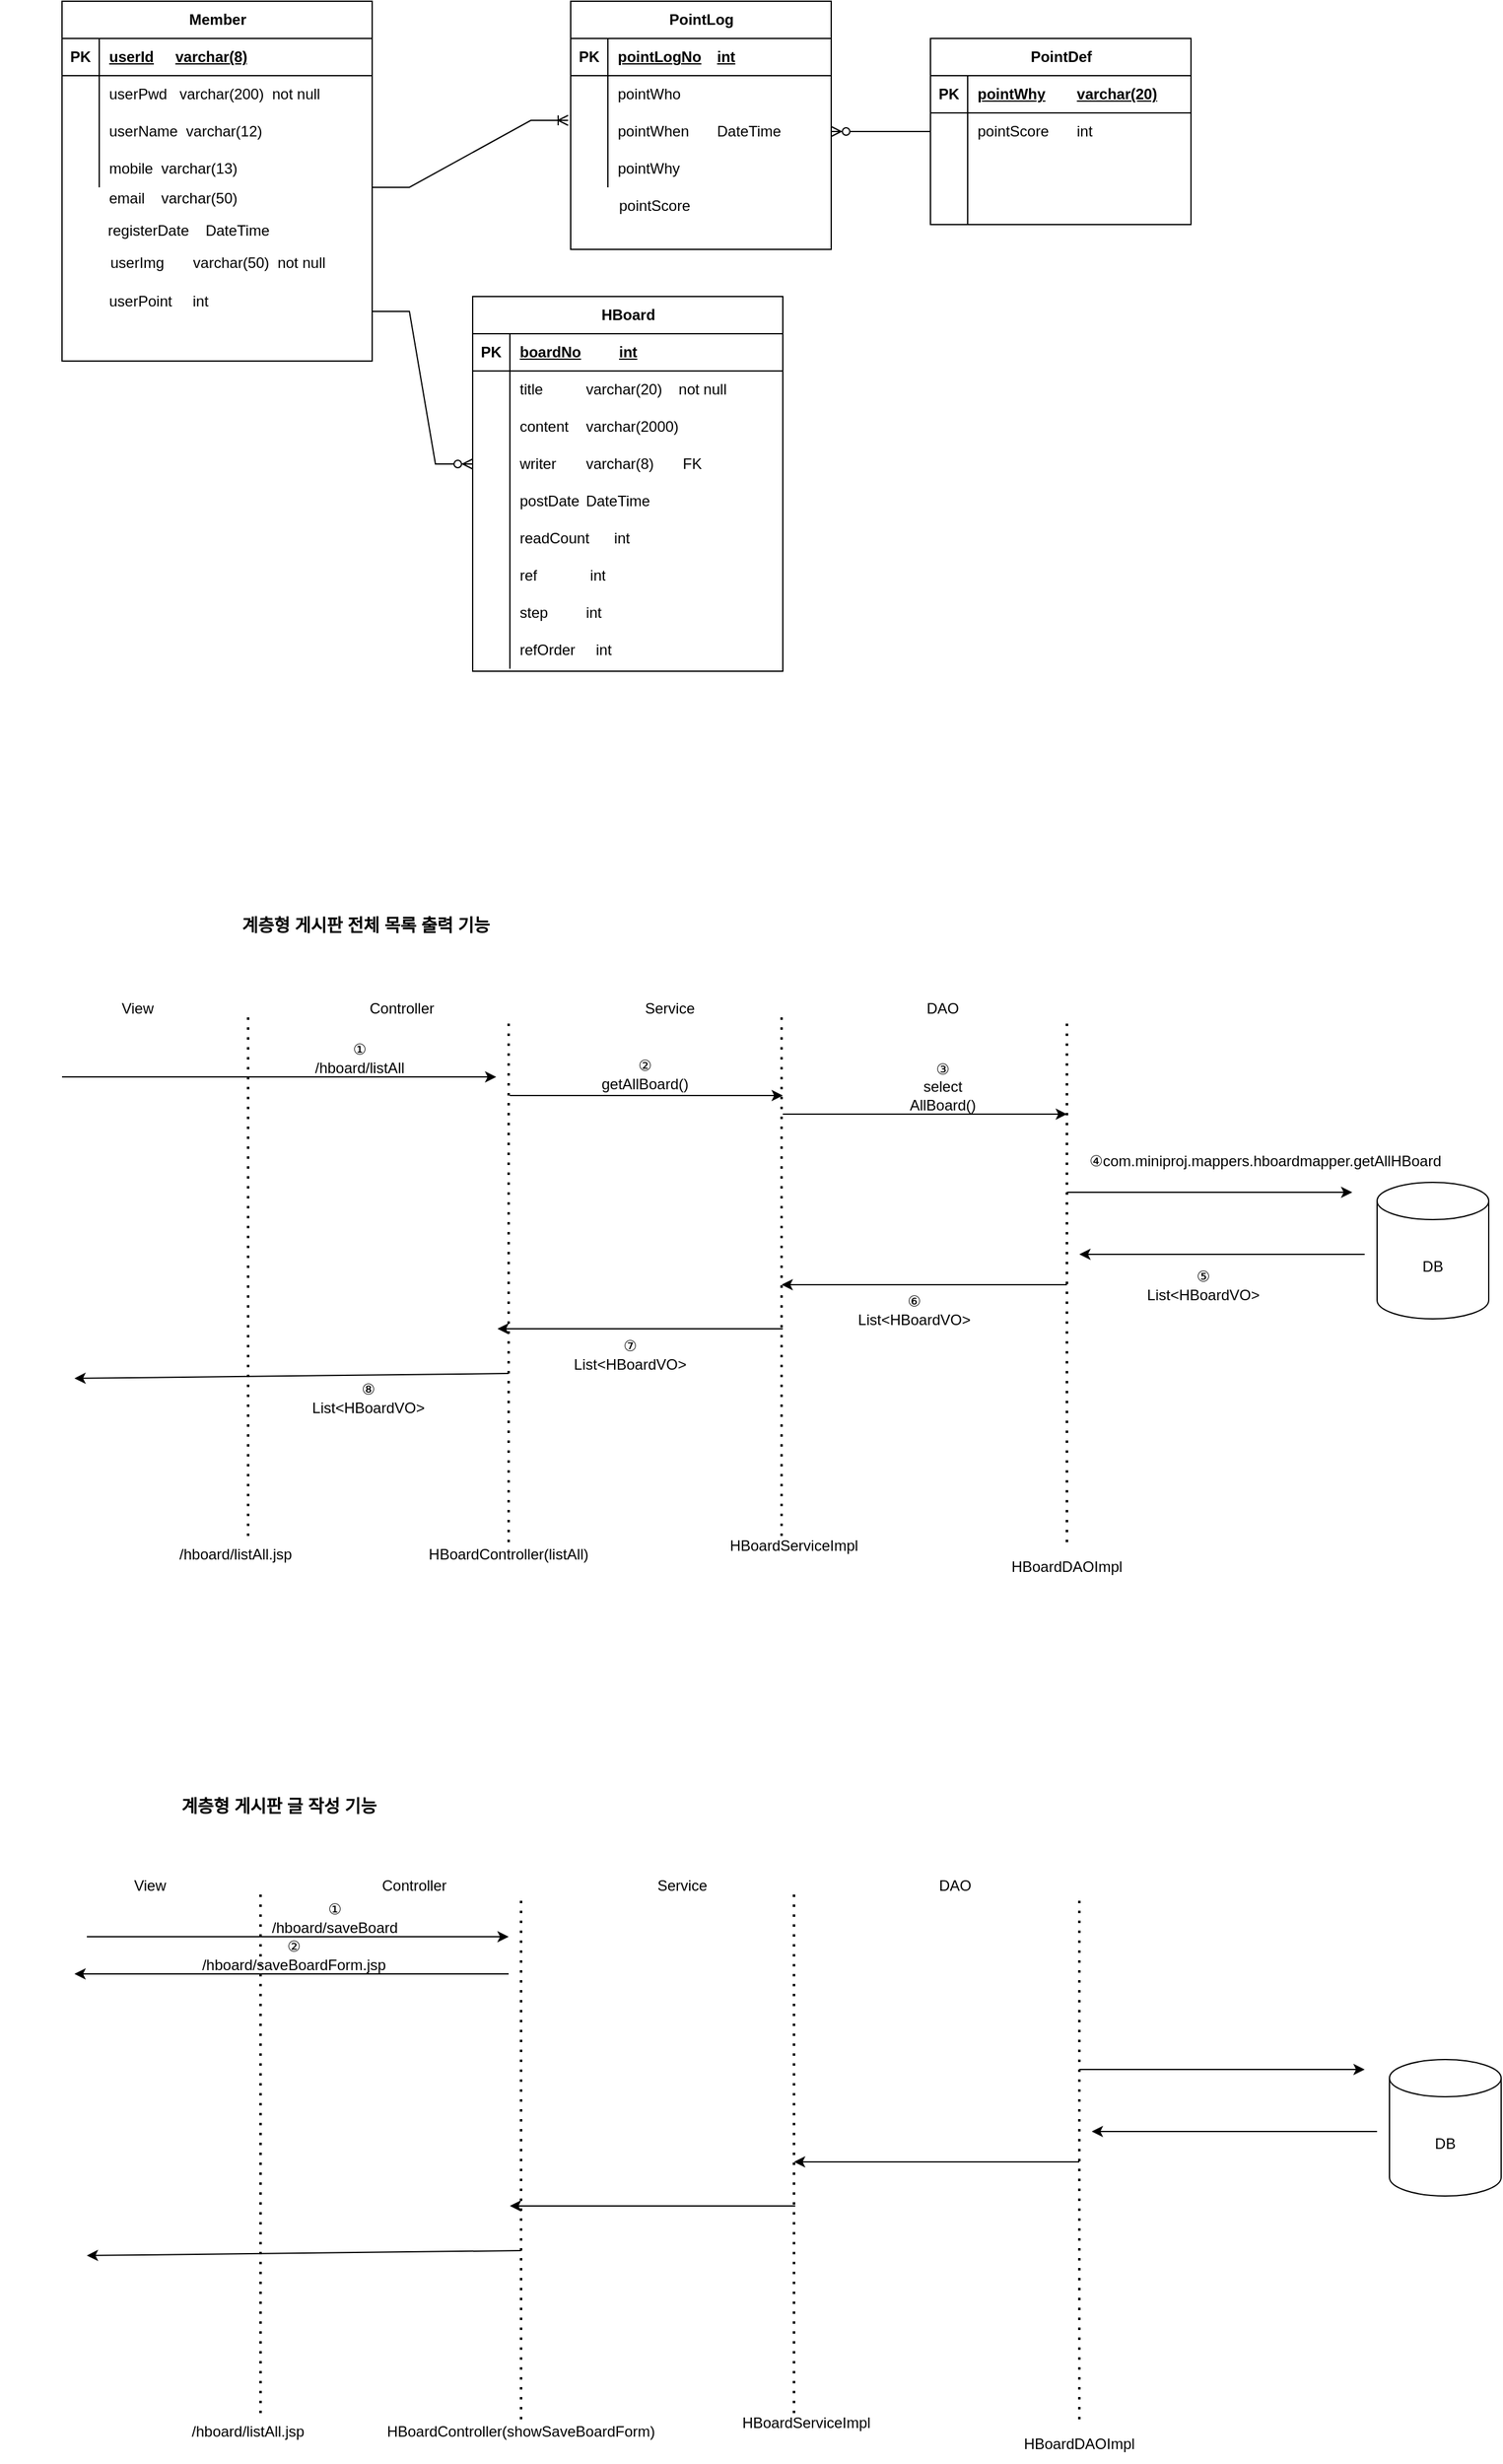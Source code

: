 <mxfile version="24.6.4" type="device">
  <diagram name="페이지-1" id="GK7pOlPdpEz-HX0LHCsj">
    <mxGraphModel dx="1434" dy="900" grid="1" gridSize="10" guides="1" tooltips="1" connect="1" arrows="1" fold="1" page="1" pageScale="1" pageWidth="827" pageHeight="1169" math="0" shadow="0">
      <root>
        <mxCell id="0" />
        <mxCell id="1" parent="0" />
        <mxCell id="v1VUJ-rEYAuuQbZVyOfn-1" value="Member" style="shape=table;startSize=30;container=1;collapsible=1;childLayout=tableLayout;fixedRows=1;rowLines=0;fontStyle=1;align=center;resizeLast=1;html=1;" parent="1" vertex="1">
          <mxGeometry x="110" y="70" width="250" height="290" as="geometry" />
        </mxCell>
        <mxCell id="v1VUJ-rEYAuuQbZVyOfn-2" value="" style="shape=tableRow;horizontal=0;startSize=0;swimlaneHead=0;swimlaneBody=0;fillColor=none;collapsible=0;dropTarget=0;points=[[0,0.5],[1,0.5]];portConstraint=eastwest;top=0;left=0;right=0;bottom=1;" parent="v1VUJ-rEYAuuQbZVyOfn-1" vertex="1">
          <mxGeometry y="30" width="250" height="30" as="geometry" />
        </mxCell>
        <mxCell id="v1VUJ-rEYAuuQbZVyOfn-3" value="PK" style="shape=partialRectangle;connectable=0;fillColor=none;top=0;left=0;bottom=0;right=0;fontStyle=1;overflow=hidden;whiteSpace=wrap;html=1;" parent="v1VUJ-rEYAuuQbZVyOfn-2" vertex="1">
          <mxGeometry width="30" height="30" as="geometry">
            <mxRectangle width="30" height="30" as="alternateBounds" />
          </mxGeometry>
        </mxCell>
        <mxCell id="v1VUJ-rEYAuuQbZVyOfn-4" value="userId&lt;span style=&quot;white-space: pre;&quot;&gt;&#x9;&lt;/span&gt;varchar(8)" style="shape=partialRectangle;connectable=0;fillColor=none;top=0;left=0;bottom=0;right=0;align=left;spacingLeft=6;fontStyle=5;overflow=hidden;whiteSpace=wrap;html=1;" parent="v1VUJ-rEYAuuQbZVyOfn-2" vertex="1">
          <mxGeometry x="30" width="220" height="30" as="geometry">
            <mxRectangle width="220" height="30" as="alternateBounds" />
          </mxGeometry>
        </mxCell>
        <mxCell id="v1VUJ-rEYAuuQbZVyOfn-5" value="" style="shape=tableRow;horizontal=0;startSize=0;swimlaneHead=0;swimlaneBody=0;fillColor=none;collapsible=0;dropTarget=0;points=[[0,0.5],[1,0.5]];portConstraint=eastwest;top=0;left=0;right=0;bottom=0;" parent="v1VUJ-rEYAuuQbZVyOfn-1" vertex="1">
          <mxGeometry y="60" width="250" height="30" as="geometry" />
        </mxCell>
        <mxCell id="v1VUJ-rEYAuuQbZVyOfn-6" value="" style="shape=partialRectangle;connectable=0;fillColor=none;top=0;left=0;bottom=0;right=0;editable=1;overflow=hidden;whiteSpace=wrap;html=1;" parent="v1VUJ-rEYAuuQbZVyOfn-5" vertex="1">
          <mxGeometry width="30" height="30" as="geometry">
            <mxRectangle width="30" height="30" as="alternateBounds" />
          </mxGeometry>
        </mxCell>
        <mxCell id="v1VUJ-rEYAuuQbZVyOfn-7" value="userPwd&amp;nbsp; &amp;nbsp;varchar(200)&amp;nbsp; not null" style="shape=partialRectangle;connectable=0;fillColor=none;top=0;left=0;bottom=0;right=0;align=left;spacingLeft=6;overflow=hidden;whiteSpace=wrap;html=1;" parent="v1VUJ-rEYAuuQbZVyOfn-5" vertex="1">
          <mxGeometry x="30" width="220" height="30" as="geometry">
            <mxRectangle width="220" height="30" as="alternateBounds" />
          </mxGeometry>
        </mxCell>
        <mxCell id="v1VUJ-rEYAuuQbZVyOfn-8" value="" style="shape=tableRow;horizontal=0;startSize=0;swimlaneHead=0;swimlaneBody=0;fillColor=none;collapsible=0;dropTarget=0;points=[[0,0.5],[1,0.5]];portConstraint=eastwest;top=0;left=0;right=0;bottom=0;" parent="v1VUJ-rEYAuuQbZVyOfn-1" vertex="1">
          <mxGeometry y="90" width="250" height="30" as="geometry" />
        </mxCell>
        <mxCell id="v1VUJ-rEYAuuQbZVyOfn-9" value="" style="shape=partialRectangle;connectable=0;fillColor=none;top=0;left=0;bottom=0;right=0;editable=1;overflow=hidden;whiteSpace=wrap;html=1;" parent="v1VUJ-rEYAuuQbZVyOfn-8" vertex="1">
          <mxGeometry width="30" height="30" as="geometry">
            <mxRectangle width="30" height="30" as="alternateBounds" />
          </mxGeometry>
        </mxCell>
        <mxCell id="v1VUJ-rEYAuuQbZVyOfn-10" value="userName&amp;nbsp; varchar(12)&amp;nbsp;" style="shape=partialRectangle;connectable=0;fillColor=none;top=0;left=0;bottom=0;right=0;align=left;spacingLeft=6;overflow=hidden;whiteSpace=wrap;html=1;" parent="v1VUJ-rEYAuuQbZVyOfn-8" vertex="1">
          <mxGeometry x="30" width="220" height="30" as="geometry">
            <mxRectangle width="220" height="30" as="alternateBounds" />
          </mxGeometry>
        </mxCell>
        <mxCell id="v1VUJ-rEYAuuQbZVyOfn-11" value="" style="shape=tableRow;horizontal=0;startSize=0;swimlaneHead=0;swimlaneBody=0;fillColor=none;collapsible=0;dropTarget=0;points=[[0,0.5],[1,0.5]];portConstraint=eastwest;top=0;left=0;right=0;bottom=0;" parent="v1VUJ-rEYAuuQbZVyOfn-1" vertex="1">
          <mxGeometry y="120" width="250" height="30" as="geometry" />
        </mxCell>
        <mxCell id="v1VUJ-rEYAuuQbZVyOfn-12" value="" style="shape=partialRectangle;connectable=0;fillColor=none;top=0;left=0;bottom=0;right=0;editable=1;overflow=hidden;whiteSpace=wrap;html=1;" parent="v1VUJ-rEYAuuQbZVyOfn-11" vertex="1">
          <mxGeometry width="30" height="30" as="geometry">
            <mxRectangle width="30" height="30" as="alternateBounds" />
          </mxGeometry>
        </mxCell>
        <mxCell id="v1VUJ-rEYAuuQbZVyOfn-13" value="mobile&amp;nbsp; varchar(13)&amp;nbsp;" style="shape=partialRectangle;connectable=0;fillColor=none;top=0;left=0;bottom=0;right=0;align=left;spacingLeft=6;overflow=hidden;whiteSpace=wrap;html=1;" parent="v1VUJ-rEYAuuQbZVyOfn-11" vertex="1">
          <mxGeometry x="30" width="220" height="30" as="geometry">
            <mxRectangle width="220" height="30" as="alternateBounds" />
          </mxGeometry>
        </mxCell>
        <mxCell id="v1VUJ-rEYAuuQbZVyOfn-14" value="email&amp;nbsp; &amp;nbsp; varchar(50)&amp;nbsp;&lt;span style=&quot;color: rgba(0, 0, 0, 0); font-family: monospace; font-size: 0px; text-wrap: nowrap;&quot;&gt;%3CmxGraphModel%3E%3Croot%3E%3CmxCell%20id%3D%220%22%2F%3E%3CmxCell%20id%3D%221%22%20parent%3D%220%22%2F%3E%3CmxCell%20id%3D%222%22%20value%3D%22mobile%26amp%3Bnbsp%3B%20varchar(13)%26amp%3Bnbsp%3B%22%20style%3D%22shape%3DpartialRectangle%3Bconnectable%3D0%3BfillColor%3Dnone%3Btop%3D0%3Bleft%3D0%3Bbottom%3D0%3Bright%3D0%3Balign%3Dleft%3BspacingLeft%3D6%3Boverflow%3Dhidden%3BwhiteSpace%3Dwrap%3Bhtml%3D1%3B%22%20vertex%3D%221%22%20parent%3D%221%22%3E%3CmxGeometry%20x%3D%22140%22%20y%3D%22190%22%20width%3D%22220%22%20height%3D%2230%22%20as%3D%22geometry%22%3E%3CmxRectangle%20width%3D%22220%22%20height%3D%2230%22%20as%3D%22alternateBounds%22%2F%3E%3C%2FmxGeometry%3E%3C%2FmxCell%3E%3C%2Froot%3E%3C%2FmxGraphModel%3E&lt;/span&gt;" style="shape=partialRectangle;connectable=0;fillColor=none;top=0;left=0;bottom=0;right=0;align=left;spacingLeft=6;overflow=hidden;whiteSpace=wrap;html=1;" parent="1" vertex="1">
          <mxGeometry x="140" y="214" width="220" height="30" as="geometry">
            <mxRectangle width="220" height="30" as="alternateBounds" />
          </mxGeometry>
        </mxCell>
        <mxCell id="v1VUJ-rEYAuuQbZVyOfn-15" value="registerDate&amp;nbsp; &amp;nbsp; DateTime" style="shape=partialRectangle;connectable=0;fillColor=none;top=0;left=0;bottom=0;right=0;align=left;spacingLeft=6;overflow=hidden;whiteSpace=wrap;html=1;" parent="1" vertex="1">
          <mxGeometry x="139" y="239" width="211" height="31" as="geometry">
            <mxRectangle width="220" height="30" as="alternateBounds" />
          </mxGeometry>
        </mxCell>
        <mxCell id="v1VUJ-rEYAuuQbZVyOfn-16" value="userImg&amp;nbsp; &amp;nbsp; &amp;nbsp; &amp;nbsp;varchar(50)&amp;nbsp; not null" style="shape=partialRectangle;connectable=0;fillColor=none;top=0;left=0;bottom=0;right=0;align=left;spacingLeft=6;overflow=hidden;whiteSpace=wrap;html=1;" parent="1" vertex="1">
          <mxGeometry x="141" y="265" width="211" height="31" as="geometry">
            <mxRectangle width="220" height="30" as="alternateBounds" />
          </mxGeometry>
        </mxCell>
        <mxCell id="v1VUJ-rEYAuuQbZVyOfn-17" value="userPoint&amp;nbsp; &amp;nbsp; &amp;nbsp;int" style="shape=partialRectangle;connectable=0;fillColor=none;top=0;left=0;bottom=0;right=0;align=left;spacingLeft=6;overflow=hidden;whiteSpace=wrap;html=1;" parent="1" vertex="1">
          <mxGeometry x="140" y="296" width="211" height="31" as="geometry">
            <mxRectangle width="220" height="30" as="alternateBounds" />
          </mxGeometry>
        </mxCell>
        <mxCell id="v1VUJ-rEYAuuQbZVyOfn-18" value="PointLog" style="shape=table;startSize=30;container=1;collapsible=1;childLayout=tableLayout;fixedRows=1;rowLines=0;fontStyle=1;align=center;resizeLast=1;html=1;" parent="1" vertex="1">
          <mxGeometry x="520" y="70" width="210" height="200" as="geometry" />
        </mxCell>
        <mxCell id="v1VUJ-rEYAuuQbZVyOfn-19" value="" style="shape=tableRow;horizontal=0;startSize=0;swimlaneHead=0;swimlaneBody=0;fillColor=none;collapsible=0;dropTarget=0;points=[[0,0.5],[1,0.5]];portConstraint=eastwest;top=0;left=0;right=0;bottom=1;" parent="v1VUJ-rEYAuuQbZVyOfn-18" vertex="1">
          <mxGeometry y="30" width="210" height="30" as="geometry" />
        </mxCell>
        <mxCell id="v1VUJ-rEYAuuQbZVyOfn-20" value="PK" style="shape=partialRectangle;connectable=0;fillColor=none;top=0;left=0;bottom=0;right=0;fontStyle=1;overflow=hidden;whiteSpace=wrap;html=1;" parent="v1VUJ-rEYAuuQbZVyOfn-19" vertex="1">
          <mxGeometry width="30" height="30" as="geometry">
            <mxRectangle width="30" height="30" as="alternateBounds" />
          </mxGeometry>
        </mxCell>
        <mxCell id="v1VUJ-rEYAuuQbZVyOfn-21" value="pointLogNo&lt;span style=&quot;white-space: pre;&quot;&gt;&#x9;&lt;/span&gt;int" style="shape=partialRectangle;connectable=0;fillColor=none;top=0;left=0;bottom=0;right=0;align=left;spacingLeft=6;fontStyle=5;overflow=hidden;whiteSpace=wrap;html=1;" parent="v1VUJ-rEYAuuQbZVyOfn-19" vertex="1">
          <mxGeometry x="30" width="180" height="30" as="geometry">
            <mxRectangle width="180" height="30" as="alternateBounds" />
          </mxGeometry>
        </mxCell>
        <mxCell id="v1VUJ-rEYAuuQbZVyOfn-22" value="" style="shape=tableRow;horizontal=0;startSize=0;swimlaneHead=0;swimlaneBody=0;fillColor=none;collapsible=0;dropTarget=0;points=[[0,0.5],[1,0.5]];portConstraint=eastwest;top=0;left=0;right=0;bottom=0;" parent="v1VUJ-rEYAuuQbZVyOfn-18" vertex="1">
          <mxGeometry y="60" width="210" height="30" as="geometry" />
        </mxCell>
        <mxCell id="v1VUJ-rEYAuuQbZVyOfn-23" value="" style="shape=partialRectangle;connectable=0;fillColor=none;top=0;left=0;bottom=0;right=0;editable=1;overflow=hidden;whiteSpace=wrap;html=1;" parent="v1VUJ-rEYAuuQbZVyOfn-22" vertex="1">
          <mxGeometry width="30" height="30" as="geometry">
            <mxRectangle width="30" height="30" as="alternateBounds" />
          </mxGeometry>
        </mxCell>
        <mxCell id="v1VUJ-rEYAuuQbZVyOfn-24" value="pointWho&amp;nbsp; &amp;nbsp;" style="shape=partialRectangle;connectable=0;fillColor=none;top=0;left=0;bottom=0;right=0;align=left;spacingLeft=6;overflow=hidden;whiteSpace=wrap;html=1;" parent="v1VUJ-rEYAuuQbZVyOfn-22" vertex="1">
          <mxGeometry x="30" width="180" height="30" as="geometry">
            <mxRectangle width="180" height="30" as="alternateBounds" />
          </mxGeometry>
        </mxCell>
        <mxCell id="v1VUJ-rEYAuuQbZVyOfn-25" value="" style="shape=tableRow;horizontal=0;startSize=0;swimlaneHead=0;swimlaneBody=0;fillColor=none;collapsible=0;dropTarget=0;points=[[0,0.5],[1,0.5]];portConstraint=eastwest;top=0;left=0;right=0;bottom=0;" parent="v1VUJ-rEYAuuQbZVyOfn-18" vertex="1">
          <mxGeometry y="90" width="210" height="30" as="geometry" />
        </mxCell>
        <mxCell id="v1VUJ-rEYAuuQbZVyOfn-26" value="" style="shape=partialRectangle;connectable=0;fillColor=none;top=0;left=0;bottom=0;right=0;editable=1;overflow=hidden;whiteSpace=wrap;html=1;" parent="v1VUJ-rEYAuuQbZVyOfn-25" vertex="1">
          <mxGeometry width="30" height="30" as="geometry">
            <mxRectangle width="30" height="30" as="alternateBounds" />
          </mxGeometry>
        </mxCell>
        <mxCell id="v1VUJ-rEYAuuQbZVyOfn-27" value="pointWhen&lt;span style=&quot;white-space: pre;&quot;&gt;&#x9;&lt;/span&gt;DateTime" style="shape=partialRectangle;connectable=0;fillColor=none;top=0;left=0;bottom=0;right=0;align=left;spacingLeft=6;overflow=hidden;whiteSpace=wrap;html=1;" parent="v1VUJ-rEYAuuQbZVyOfn-25" vertex="1">
          <mxGeometry x="30" width="180" height="30" as="geometry">
            <mxRectangle width="180" height="30" as="alternateBounds" />
          </mxGeometry>
        </mxCell>
        <mxCell id="v1VUJ-rEYAuuQbZVyOfn-28" value="" style="shape=tableRow;horizontal=0;startSize=0;swimlaneHead=0;swimlaneBody=0;fillColor=none;collapsible=0;dropTarget=0;points=[[0,0.5],[1,0.5]];portConstraint=eastwest;top=0;left=0;right=0;bottom=0;" parent="v1VUJ-rEYAuuQbZVyOfn-18" vertex="1">
          <mxGeometry y="120" width="210" height="30" as="geometry" />
        </mxCell>
        <mxCell id="v1VUJ-rEYAuuQbZVyOfn-29" value="" style="shape=partialRectangle;connectable=0;fillColor=none;top=0;left=0;bottom=0;right=0;editable=1;overflow=hidden;whiteSpace=wrap;html=1;" parent="v1VUJ-rEYAuuQbZVyOfn-28" vertex="1">
          <mxGeometry width="30" height="30" as="geometry">
            <mxRectangle width="30" height="30" as="alternateBounds" />
          </mxGeometry>
        </mxCell>
        <mxCell id="v1VUJ-rEYAuuQbZVyOfn-30" value="pointWhy" style="shape=partialRectangle;connectable=0;fillColor=none;top=0;left=0;bottom=0;right=0;align=left;spacingLeft=6;overflow=hidden;whiteSpace=wrap;html=1;" parent="v1VUJ-rEYAuuQbZVyOfn-28" vertex="1">
          <mxGeometry x="30" width="180" height="30" as="geometry">
            <mxRectangle width="180" height="30" as="alternateBounds" />
          </mxGeometry>
        </mxCell>
        <mxCell id="v1VUJ-rEYAuuQbZVyOfn-31" value="" style="shape=tableRow;horizontal=0;startSize=0;swimlaneHead=0;swimlaneBody=0;fillColor=none;collapsible=0;dropTarget=0;points=[[0,0.5],[1,0.5]];portConstraint=eastwest;top=0;left=0;right=0;bottom=0;" parent="1" vertex="1">
          <mxGeometry x="521" y="220" width="180" height="30" as="geometry" />
        </mxCell>
        <mxCell id="v1VUJ-rEYAuuQbZVyOfn-32" value="" style="shape=partialRectangle;connectable=0;fillColor=none;top=0;left=0;bottom=0;right=0;editable=1;overflow=hidden;whiteSpace=wrap;html=1;" parent="v1VUJ-rEYAuuQbZVyOfn-31" vertex="1">
          <mxGeometry width="30" height="30" as="geometry">
            <mxRectangle width="30" height="30" as="alternateBounds" />
          </mxGeometry>
        </mxCell>
        <mxCell id="v1VUJ-rEYAuuQbZVyOfn-33" value="pointScore" style="shape=partialRectangle;connectable=0;fillColor=none;top=0;left=0;bottom=0;right=0;align=left;spacingLeft=6;overflow=hidden;whiteSpace=wrap;html=1;" parent="v1VUJ-rEYAuuQbZVyOfn-31" vertex="1">
          <mxGeometry x="30" width="150" height="30" as="geometry">
            <mxRectangle width="150" height="30" as="alternateBounds" />
          </mxGeometry>
        </mxCell>
        <mxCell id="v1VUJ-rEYAuuQbZVyOfn-34" value="PointDef" style="shape=table;startSize=30;container=1;collapsible=1;childLayout=tableLayout;fixedRows=1;rowLines=0;fontStyle=1;align=center;resizeLast=1;html=1;" parent="1" vertex="1">
          <mxGeometry x="810" y="100" width="210" height="150" as="geometry" />
        </mxCell>
        <mxCell id="v1VUJ-rEYAuuQbZVyOfn-35" value="" style="shape=tableRow;horizontal=0;startSize=0;swimlaneHead=0;swimlaneBody=0;fillColor=none;collapsible=0;dropTarget=0;points=[[0,0.5],[1,0.5]];portConstraint=eastwest;top=0;left=0;right=0;bottom=1;" parent="v1VUJ-rEYAuuQbZVyOfn-34" vertex="1">
          <mxGeometry y="30" width="210" height="30" as="geometry" />
        </mxCell>
        <mxCell id="v1VUJ-rEYAuuQbZVyOfn-36" value="PK" style="shape=partialRectangle;connectable=0;fillColor=none;top=0;left=0;bottom=0;right=0;fontStyle=1;overflow=hidden;whiteSpace=wrap;html=1;" parent="v1VUJ-rEYAuuQbZVyOfn-35" vertex="1">
          <mxGeometry width="30" height="30" as="geometry">
            <mxRectangle width="30" height="30" as="alternateBounds" />
          </mxGeometry>
        </mxCell>
        <mxCell id="v1VUJ-rEYAuuQbZVyOfn-37" value="pointWhy&lt;span style=&quot;white-space: pre;&quot;&gt;&#x9;&lt;/span&gt;varchar(20)" style="shape=partialRectangle;connectable=0;fillColor=none;top=0;left=0;bottom=0;right=0;align=left;spacingLeft=6;fontStyle=5;overflow=hidden;whiteSpace=wrap;html=1;" parent="v1VUJ-rEYAuuQbZVyOfn-35" vertex="1">
          <mxGeometry x="30" width="180" height="30" as="geometry">
            <mxRectangle width="180" height="30" as="alternateBounds" />
          </mxGeometry>
        </mxCell>
        <mxCell id="v1VUJ-rEYAuuQbZVyOfn-38" value="" style="shape=tableRow;horizontal=0;startSize=0;swimlaneHead=0;swimlaneBody=0;fillColor=none;collapsible=0;dropTarget=0;points=[[0,0.5],[1,0.5]];portConstraint=eastwest;top=0;left=0;right=0;bottom=0;" parent="v1VUJ-rEYAuuQbZVyOfn-34" vertex="1">
          <mxGeometry y="60" width="210" height="30" as="geometry" />
        </mxCell>
        <mxCell id="v1VUJ-rEYAuuQbZVyOfn-39" value="" style="shape=partialRectangle;connectable=0;fillColor=none;top=0;left=0;bottom=0;right=0;editable=1;overflow=hidden;whiteSpace=wrap;html=1;" parent="v1VUJ-rEYAuuQbZVyOfn-38" vertex="1">
          <mxGeometry width="30" height="30" as="geometry">
            <mxRectangle width="30" height="30" as="alternateBounds" />
          </mxGeometry>
        </mxCell>
        <mxCell id="v1VUJ-rEYAuuQbZVyOfn-40" value="pointScore&lt;span style=&quot;white-space: pre;&quot;&gt;&#x9;&lt;/span&gt;int" style="shape=partialRectangle;connectable=0;fillColor=none;top=0;left=0;bottom=0;right=0;align=left;spacingLeft=6;overflow=hidden;whiteSpace=wrap;html=1;" parent="v1VUJ-rEYAuuQbZVyOfn-38" vertex="1">
          <mxGeometry x="30" width="180" height="30" as="geometry">
            <mxRectangle width="180" height="30" as="alternateBounds" />
          </mxGeometry>
        </mxCell>
        <mxCell id="v1VUJ-rEYAuuQbZVyOfn-41" value="" style="shape=tableRow;horizontal=0;startSize=0;swimlaneHead=0;swimlaneBody=0;fillColor=none;collapsible=0;dropTarget=0;points=[[0,0.5],[1,0.5]];portConstraint=eastwest;top=0;left=0;right=0;bottom=0;" parent="v1VUJ-rEYAuuQbZVyOfn-34" vertex="1">
          <mxGeometry y="90" width="210" height="30" as="geometry" />
        </mxCell>
        <mxCell id="v1VUJ-rEYAuuQbZVyOfn-42" value="" style="shape=partialRectangle;connectable=0;fillColor=none;top=0;left=0;bottom=0;right=0;editable=1;overflow=hidden;whiteSpace=wrap;html=1;" parent="v1VUJ-rEYAuuQbZVyOfn-41" vertex="1">
          <mxGeometry width="30" height="30" as="geometry">
            <mxRectangle width="30" height="30" as="alternateBounds" />
          </mxGeometry>
        </mxCell>
        <mxCell id="v1VUJ-rEYAuuQbZVyOfn-43" value="" style="shape=partialRectangle;connectable=0;fillColor=none;top=0;left=0;bottom=0;right=0;align=left;spacingLeft=6;overflow=hidden;whiteSpace=wrap;html=1;" parent="v1VUJ-rEYAuuQbZVyOfn-41" vertex="1">
          <mxGeometry x="30" width="180" height="30" as="geometry">
            <mxRectangle width="180" height="30" as="alternateBounds" />
          </mxGeometry>
        </mxCell>
        <mxCell id="v1VUJ-rEYAuuQbZVyOfn-44" value="" style="shape=tableRow;horizontal=0;startSize=0;swimlaneHead=0;swimlaneBody=0;fillColor=none;collapsible=0;dropTarget=0;points=[[0,0.5],[1,0.5]];portConstraint=eastwest;top=0;left=0;right=0;bottom=0;" parent="v1VUJ-rEYAuuQbZVyOfn-34" vertex="1">
          <mxGeometry y="120" width="210" height="30" as="geometry" />
        </mxCell>
        <mxCell id="v1VUJ-rEYAuuQbZVyOfn-45" value="" style="shape=partialRectangle;connectable=0;fillColor=none;top=0;left=0;bottom=0;right=0;editable=1;overflow=hidden;whiteSpace=wrap;html=1;" parent="v1VUJ-rEYAuuQbZVyOfn-44" vertex="1">
          <mxGeometry width="30" height="30" as="geometry">
            <mxRectangle width="30" height="30" as="alternateBounds" />
          </mxGeometry>
        </mxCell>
        <mxCell id="v1VUJ-rEYAuuQbZVyOfn-46" value="" style="shape=partialRectangle;connectable=0;fillColor=none;top=0;left=0;bottom=0;right=0;align=left;spacingLeft=6;overflow=hidden;whiteSpace=wrap;html=1;" parent="v1VUJ-rEYAuuQbZVyOfn-44" vertex="1">
          <mxGeometry x="30" width="180" height="30" as="geometry">
            <mxRectangle width="180" height="30" as="alternateBounds" />
          </mxGeometry>
        </mxCell>
        <mxCell id="v1VUJ-rEYAuuQbZVyOfn-51" value="" style="edgeStyle=entityRelationEdgeStyle;fontSize=12;html=1;endArrow=ERzeroToMany;endFill=1;rounded=0;exitX=0;exitY=0.5;exitDx=0;exitDy=0;" parent="1" source="v1VUJ-rEYAuuQbZVyOfn-38" target="v1VUJ-rEYAuuQbZVyOfn-25" edge="1">
          <mxGeometry width="100" height="100" relative="1" as="geometry">
            <mxPoint x="820" y="450" as="sourcePoint" />
            <mxPoint x="920" y="350" as="targetPoint" />
          </mxGeometry>
        </mxCell>
        <mxCell id="v1VUJ-rEYAuuQbZVyOfn-53" value="" style="edgeStyle=entityRelationEdgeStyle;fontSize=12;html=1;endArrow=ERoneToMany;rounded=0;entryX=-0.01;entryY=0.2;entryDx=0;entryDy=0;entryPerimeter=0;" parent="1" target="v1VUJ-rEYAuuQbZVyOfn-25" edge="1">
          <mxGeometry width="100" height="100" relative="1" as="geometry">
            <mxPoint x="360" y="220" as="sourcePoint" />
            <mxPoint x="410" y="410" as="targetPoint" />
          </mxGeometry>
        </mxCell>
        <mxCell id="4WUwOTXDvyv5HhjU8w77-1" value="" style="endArrow=none;dashed=1;html=1;dashPattern=1 3;strokeWidth=2;rounded=0;" parent="1" edge="1">
          <mxGeometry width="50" height="50" relative="1" as="geometry">
            <mxPoint x="260" y="1307" as="sourcePoint" />
            <mxPoint x="260" y="887" as="targetPoint" />
          </mxGeometry>
        </mxCell>
        <mxCell id="4WUwOTXDvyv5HhjU8w77-2" value="" style="endArrow=none;dashed=1;html=1;dashPattern=1 3;strokeWidth=2;rounded=0;" parent="1" edge="1">
          <mxGeometry width="50" height="50" relative="1" as="geometry">
            <mxPoint x="470" y="1312" as="sourcePoint" />
            <mxPoint x="470" y="892" as="targetPoint" />
          </mxGeometry>
        </mxCell>
        <mxCell id="4WUwOTXDvyv5HhjU8w77-3" value="" style="endArrow=none;dashed=1;html=1;dashPattern=1 3;strokeWidth=2;rounded=0;" parent="1" edge="1">
          <mxGeometry width="50" height="50" relative="1" as="geometry">
            <mxPoint x="690" y="1307" as="sourcePoint" />
            <mxPoint x="690" y="887" as="targetPoint" />
          </mxGeometry>
        </mxCell>
        <mxCell id="4WUwOTXDvyv5HhjU8w77-4" value="" style="endArrow=none;dashed=1;html=1;dashPattern=1 3;strokeWidth=2;rounded=0;" parent="1" edge="1">
          <mxGeometry width="50" height="50" relative="1" as="geometry">
            <mxPoint x="920" y="1312" as="sourcePoint" />
            <mxPoint x="920" y="892" as="targetPoint" />
          </mxGeometry>
        </mxCell>
        <mxCell id="4WUwOTXDvyv5HhjU8w77-5" value="DB" style="shape=cylinder3;whiteSpace=wrap;html=1;boundedLbl=1;backgroundOutline=1;size=15;" parent="1" vertex="1">
          <mxGeometry x="1170" y="1022" width="90" height="110" as="geometry" />
        </mxCell>
        <mxCell id="4WUwOTXDvyv5HhjU8w77-6" value="View" style="text;html=1;align=center;verticalAlign=middle;whiteSpace=wrap;rounded=0;" parent="1" vertex="1">
          <mxGeometry x="141" y="867" width="60" height="30" as="geometry" />
        </mxCell>
        <mxCell id="4WUwOTXDvyv5HhjU8w77-7" value="Controller" style="text;html=1;align=center;verticalAlign=middle;whiteSpace=wrap;rounded=0;" parent="1" vertex="1">
          <mxGeometry x="354" y="867" width="60" height="30" as="geometry" />
        </mxCell>
        <mxCell id="4WUwOTXDvyv5HhjU8w77-8" value="Service" style="text;html=1;align=center;verticalAlign=middle;whiteSpace=wrap;rounded=0;" parent="1" vertex="1">
          <mxGeometry x="570" y="867" width="60" height="30" as="geometry" />
        </mxCell>
        <mxCell id="4WUwOTXDvyv5HhjU8w77-9" value="DAO" style="text;html=1;align=center;verticalAlign=middle;whiteSpace=wrap;rounded=0;" parent="1" vertex="1">
          <mxGeometry x="790" y="867" width="60" height="30" as="geometry" />
        </mxCell>
        <mxCell id="4WUwOTXDvyv5HhjU8w77-10" value="" style="endArrow=classic;html=1;rounded=0;" parent="1" edge="1">
          <mxGeometry width="50" height="50" relative="1" as="geometry">
            <mxPoint x="110" y="937" as="sourcePoint" />
            <mxPoint x="460" y="937" as="targetPoint" />
          </mxGeometry>
        </mxCell>
        <mxCell id="4WUwOTXDvyv5HhjU8w77-11" value="① /hboard/listAll" style="text;html=1;align=center;verticalAlign=middle;whiteSpace=wrap;rounded=0;" parent="1" vertex="1">
          <mxGeometry x="320" y="907" width="60" height="30" as="geometry" />
        </mxCell>
        <mxCell id="4WUwOTXDvyv5HhjU8w77-12" value="HBoardController(listAll)" style="text;html=1;align=center;verticalAlign=middle;whiteSpace=wrap;rounded=0;" parent="1" vertex="1">
          <mxGeometry x="440" y="1307" width="60" height="30" as="geometry" />
        </mxCell>
        <mxCell id="4WUwOTXDvyv5HhjU8w77-13" value="HBoard" style="shape=table;startSize=30;container=1;collapsible=1;childLayout=tableLayout;fixedRows=1;rowLines=0;fontStyle=1;align=center;resizeLast=1;html=1;" parent="1" vertex="1">
          <mxGeometry x="441" y="308" width="250" height="302" as="geometry" />
        </mxCell>
        <mxCell id="4WUwOTXDvyv5HhjU8w77-14" value="" style="shape=tableRow;horizontal=0;startSize=0;swimlaneHead=0;swimlaneBody=0;fillColor=none;collapsible=0;dropTarget=0;points=[[0,0.5],[1,0.5]];portConstraint=eastwest;top=0;left=0;right=0;bottom=1;" parent="4WUwOTXDvyv5HhjU8w77-13" vertex="1">
          <mxGeometry y="30" width="250" height="30" as="geometry" />
        </mxCell>
        <mxCell id="4WUwOTXDvyv5HhjU8w77-15" value="PK" style="shape=partialRectangle;connectable=0;fillColor=none;top=0;left=0;bottom=0;right=0;fontStyle=1;overflow=hidden;whiteSpace=wrap;html=1;" parent="4WUwOTXDvyv5HhjU8w77-14" vertex="1">
          <mxGeometry width="30" height="30" as="geometry">
            <mxRectangle width="30" height="30" as="alternateBounds" />
          </mxGeometry>
        </mxCell>
        <mxCell id="4WUwOTXDvyv5HhjU8w77-16" value="boardNo&lt;span style=&quot;white-space: pre;&quot;&gt;&#x9;&lt;/span&gt;&lt;span style=&quot;white-space: pre;&quot;&gt;&#x9;&lt;/span&gt;int&lt;span style=&quot;white-space: pre;&quot;&gt;&#x9;&lt;/span&gt;" style="shape=partialRectangle;connectable=0;fillColor=none;top=0;left=0;bottom=0;right=0;align=left;spacingLeft=6;fontStyle=5;overflow=hidden;whiteSpace=wrap;html=1;" parent="4WUwOTXDvyv5HhjU8w77-14" vertex="1">
          <mxGeometry x="30" width="220" height="30" as="geometry">
            <mxRectangle width="220" height="30" as="alternateBounds" />
          </mxGeometry>
        </mxCell>
        <mxCell id="4WUwOTXDvyv5HhjU8w77-17" value="" style="shape=tableRow;horizontal=0;startSize=0;swimlaneHead=0;swimlaneBody=0;fillColor=none;collapsible=0;dropTarget=0;points=[[0,0.5],[1,0.5]];portConstraint=eastwest;top=0;left=0;right=0;bottom=0;" parent="4WUwOTXDvyv5HhjU8w77-13" vertex="1">
          <mxGeometry y="60" width="250" height="30" as="geometry" />
        </mxCell>
        <mxCell id="4WUwOTXDvyv5HhjU8w77-18" value="" style="shape=partialRectangle;connectable=0;fillColor=none;top=0;left=0;bottom=0;right=0;editable=1;overflow=hidden;whiteSpace=wrap;html=1;" parent="4WUwOTXDvyv5HhjU8w77-17" vertex="1">
          <mxGeometry width="30" height="30" as="geometry">
            <mxRectangle width="30" height="30" as="alternateBounds" />
          </mxGeometry>
        </mxCell>
        <mxCell id="4WUwOTXDvyv5HhjU8w77-19" value="title&lt;span style=&quot;white-space: pre;&quot;&gt;&#x9;&lt;/span&gt;&lt;span style=&quot;white-space: pre;&quot;&gt;&#x9;&lt;/span&gt;varchar(20)&amp;nbsp; &amp;nbsp; not null" style="shape=partialRectangle;connectable=0;fillColor=none;top=0;left=0;bottom=0;right=0;align=left;spacingLeft=6;overflow=hidden;whiteSpace=wrap;html=1;" parent="4WUwOTXDvyv5HhjU8w77-17" vertex="1">
          <mxGeometry x="30" width="220" height="30" as="geometry">
            <mxRectangle width="220" height="30" as="alternateBounds" />
          </mxGeometry>
        </mxCell>
        <mxCell id="4WUwOTXDvyv5HhjU8w77-20" value="" style="shape=tableRow;horizontal=0;startSize=0;swimlaneHead=0;swimlaneBody=0;fillColor=none;collapsible=0;dropTarget=0;points=[[0,0.5],[1,0.5]];portConstraint=eastwest;top=0;left=0;right=0;bottom=0;" parent="4WUwOTXDvyv5HhjU8w77-13" vertex="1">
          <mxGeometry y="90" width="250" height="30" as="geometry" />
        </mxCell>
        <mxCell id="4WUwOTXDvyv5HhjU8w77-21" value="" style="shape=partialRectangle;connectable=0;fillColor=none;top=0;left=0;bottom=0;right=0;editable=1;overflow=hidden;whiteSpace=wrap;html=1;" parent="4WUwOTXDvyv5HhjU8w77-20" vertex="1">
          <mxGeometry width="30" height="30" as="geometry">
            <mxRectangle width="30" height="30" as="alternateBounds" />
          </mxGeometry>
        </mxCell>
        <mxCell id="4WUwOTXDvyv5HhjU8w77-22" value="content&lt;span style=&quot;white-space: pre;&quot;&gt;&#x9;&lt;/span&gt;varchar(2000)" style="shape=partialRectangle;connectable=0;fillColor=none;top=0;left=0;bottom=0;right=0;align=left;spacingLeft=6;overflow=hidden;whiteSpace=wrap;html=1;" parent="4WUwOTXDvyv5HhjU8w77-20" vertex="1">
          <mxGeometry x="30" width="220" height="30" as="geometry">
            <mxRectangle width="220" height="30" as="alternateBounds" />
          </mxGeometry>
        </mxCell>
        <mxCell id="4WUwOTXDvyv5HhjU8w77-23" value="" style="shape=tableRow;horizontal=0;startSize=0;swimlaneHead=0;swimlaneBody=0;fillColor=none;collapsible=0;dropTarget=0;points=[[0,0.5],[1,0.5]];portConstraint=eastwest;top=0;left=0;right=0;bottom=0;" parent="4WUwOTXDvyv5HhjU8w77-13" vertex="1">
          <mxGeometry y="120" width="250" height="30" as="geometry" />
        </mxCell>
        <mxCell id="4WUwOTXDvyv5HhjU8w77-24" value="" style="shape=partialRectangle;connectable=0;fillColor=none;top=0;left=0;bottom=0;right=0;editable=1;overflow=hidden;whiteSpace=wrap;html=1;" parent="4WUwOTXDvyv5HhjU8w77-23" vertex="1">
          <mxGeometry width="30" height="30" as="geometry">
            <mxRectangle width="30" height="30" as="alternateBounds" />
          </mxGeometry>
        </mxCell>
        <mxCell id="4WUwOTXDvyv5HhjU8w77-25" value="writer&lt;span style=&quot;white-space: pre;&quot;&gt;&#x9;&lt;/span&gt;varchar(8)&amp;nbsp; &amp;nbsp; &amp;nbsp; &amp;nbsp;FK" style="shape=partialRectangle;connectable=0;fillColor=none;top=0;left=0;bottom=0;right=0;align=left;spacingLeft=6;overflow=hidden;whiteSpace=wrap;html=1;" parent="4WUwOTXDvyv5HhjU8w77-23" vertex="1">
          <mxGeometry x="30" width="220" height="30" as="geometry">
            <mxRectangle width="220" height="30" as="alternateBounds" />
          </mxGeometry>
        </mxCell>
        <mxCell id="4WUwOTXDvyv5HhjU8w77-32" style="shape=tableRow;horizontal=0;startSize=0;swimlaneHead=0;swimlaneBody=0;fillColor=none;collapsible=0;dropTarget=0;points=[[0,0.5],[1,0.5]];portConstraint=eastwest;top=0;left=0;right=0;bottom=0;" parent="4WUwOTXDvyv5HhjU8w77-13" vertex="1">
          <mxGeometry y="150" width="250" height="30" as="geometry" />
        </mxCell>
        <mxCell id="4WUwOTXDvyv5HhjU8w77-33" style="shape=partialRectangle;connectable=0;fillColor=none;top=0;left=0;bottom=0;right=0;editable=1;overflow=hidden;whiteSpace=wrap;html=1;" parent="4WUwOTXDvyv5HhjU8w77-32" vertex="1">
          <mxGeometry width="30" height="30" as="geometry">
            <mxRectangle width="30" height="30" as="alternateBounds" />
          </mxGeometry>
        </mxCell>
        <mxCell id="4WUwOTXDvyv5HhjU8w77-34" value="postDate&lt;span style=&quot;white-space: pre;&quot;&gt;&#x9;&lt;/span&gt;DateTime&amp;nbsp; &amp;nbsp; &amp;nbsp; &amp;nbsp;" style="shape=partialRectangle;connectable=0;fillColor=none;top=0;left=0;bottom=0;right=0;align=left;spacingLeft=6;overflow=hidden;whiteSpace=wrap;html=1;" parent="4WUwOTXDvyv5HhjU8w77-32" vertex="1">
          <mxGeometry x="30" width="220" height="30" as="geometry">
            <mxRectangle width="220" height="30" as="alternateBounds" />
          </mxGeometry>
        </mxCell>
        <mxCell id="4WUwOTXDvyv5HhjU8w77-35" style="shape=tableRow;horizontal=0;startSize=0;swimlaneHead=0;swimlaneBody=0;fillColor=none;collapsible=0;dropTarget=0;points=[[0,0.5],[1,0.5]];portConstraint=eastwest;top=0;left=0;right=0;bottom=0;" parent="4WUwOTXDvyv5HhjU8w77-13" vertex="1">
          <mxGeometry y="180" width="250" height="30" as="geometry" />
        </mxCell>
        <mxCell id="4WUwOTXDvyv5HhjU8w77-36" style="shape=partialRectangle;connectable=0;fillColor=none;top=0;left=0;bottom=0;right=0;editable=1;overflow=hidden;whiteSpace=wrap;html=1;" parent="4WUwOTXDvyv5HhjU8w77-35" vertex="1">
          <mxGeometry width="30" height="30" as="geometry">
            <mxRectangle width="30" height="30" as="alternateBounds" />
          </mxGeometry>
        </mxCell>
        <mxCell id="4WUwOTXDvyv5HhjU8w77-37" value="readCount&amp;nbsp; &amp;nbsp; &amp;nbsp; int" style="shape=partialRectangle;connectable=0;fillColor=none;top=0;left=0;bottom=0;right=0;align=left;spacingLeft=6;overflow=hidden;whiteSpace=wrap;html=1;" parent="4WUwOTXDvyv5HhjU8w77-35" vertex="1">
          <mxGeometry x="30" width="220" height="30" as="geometry">
            <mxRectangle width="220" height="30" as="alternateBounds" />
          </mxGeometry>
        </mxCell>
        <mxCell id="4WUwOTXDvyv5HhjU8w77-44" style="shape=tableRow;horizontal=0;startSize=0;swimlaneHead=0;swimlaneBody=0;fillColor=none;collapsible=0;dropTarget=0;points=[[0,0.5],[1,0.5]];portConstraint=eastwest;top=0;left=0;right=0;bottom=0;" parent="4WUwOTXDvyv5HhjU8w77-13" vertex="1">
          <mxGeometry y="210" width="250" height="30" as="geometry" />
        </mxCell>
        <mxCell id="4WUwOTXDvyv5HhjU8w77-45" style="shape=partialRectangle;connectable=0;fillColor=none;top=0;left=0;bottom=0;right=0;editable=1;overflow=hidden;whiteSpace=wrap;html=1;" parent="4WUwOTXDvyv5HhjU8w77-44" vertex="1">
          <mxGeometry width="30" height="30" as="geometry">
            <mxRectangle width="30" height="30" as="alternateBounds" />
          </mxGeometry>
        </mxCell>
        <mxCell id="4WUwOTXDvyv5HhjU8w77-46" value="ref&lt;span style=&quot;white-space: pre;&quot;&gt;&#x9;&lt;/span&gt;&lt;span style=&quot;white-space: pre;&quot;&gt;&#x9;&lt;/span&gt;&amp;nbsp;int" style="shape=partialRectangle;connectable=0;fillColor=none;top=0;left=0;bottom=0;right=0;align=left;spacingLeft=6;overflow=hidden;whiteSpace=wrap;html=1;" parent="4WUwOTXDvyv5HhjU8w77-44" vertex="1">
          <mxGeometry x="30" width="220" height="30" as="geometry">
            <mxRectangle width="220" height="30" as="alternateBounds" />
          </mxGeometry>
        </mxCell>
        <mxCell id="4WUwOTXDvyv5HhjU8w77-41" style="shape=tableRow;horizontal=0;startSize=0;swimlaneHead=0;swimlaneBody=0;fillColor=none;collapsible=0;dropTarget=0;points=[[0,0.5],[1,0.5]];portConstraint=eastwest;top=0;left=0;right=0;bottom=0;" parent="4WUwOTXDvyv5HhjU8w77-13" vertex="1">
          <mxGeometry y="240" width="250" height="30" as="geometry" />
        </mxCell>
        <mxCell id="4WUwOTXDvyv5HhjU8w77-42" style="shape=partialRectangle;connectable=0;fillColor=none;top=0;left=0;bottom=0;right=0;editable=1;overflow=hidden;whiteSpace=wrap;html=1;" parent="4WUwOTXDvyv5HhjU8w77-41" vertex="1">
          <mxGeometry width="30" height="30" as="geometry">
            <mxRectangle width="30" height="30" as="alternateBounds" />
          </mxGeometry>
        </mxCell>
        <mxCell id="4WUwOTXDvyv5HhjU8w77-43" value="step&lt;span style=&quot;white-space: pre;&quot;&gt;&#x9;&lt;/span&gt;&lt;span style=&quot;white-space: pre;&quot;&gt;&#x9;&lt;/span&gt;int" style="shape=partialRectangle;connectable=0;fillColor=none;top=0;left=0;bottom=0;right=0;align=left;spacingLeft=6;overflow=hidden;whiteSpace=wrap;html=1;" parent="4WUwOTXDvyv5HhjU8w77-41" vertex="1">
          <mxGeometry x="30" width="220" height="30" as="geometry">
            <mxRectangle width="220" height="30" as="alternateBounds" />
          </mxGeometry>
        </mxCell>
        <mxCell id="4WUwOTXDvyv5HhjU8w77-38" style="shape=tableRow;horizontal=0;startSize=0;swimlaneHead=0;swimlaneBody=0;fillColor=none;collapsible=0;dropTarget=0;points=[[0,0.5],[1,0.5]];portConstraint=eastwest;top=0;left=0;right=0;bottom=0;" parent="4WUwOTXDvyv5HhjU8w77-13" vertex="1">
          <mxGeometry y="270" width="250" height="30" as="geometry" />
        </mxCell>
        <mxCell id="4WUwOTXDvyv5HhjU8w77-39" style="shape=partialRectangle;connectable=0;fillColor=none;top=0;left=0;bottom=0;right=0;editable=1;overflow=hidden;whiteSpace=wrap;html=1;" parent="4WUwOTXDvyv5HhjU8w77-38" vertex="1">
          <mxGeometry width="30" height="30" as="geometry">
            <mxRectangle width="30" height="30" as="alternateBounds" />
          </mxGeometry>
        </mxCell>
        <mxCell id="4WUwOTXDvyv5HhjU8w77-40" value="refOrder&amp;nbsp; &amp;nbsp; &amp;nbsp;int" style="shape=partialRectangle;connectable=0;fillColor=none;top=0;left=0;bottom=0;right=0;align=left;spacingLeft=6;overflow=hidden;whiteSpace=wrap;html=1;" parent="4WUwOTXDvyv5HhjU8w77-38" vertex="1">
          <mxGeometry x="30" width="220" height="30" as="geometry">
            <mxRectangle width="220" height="30" as="alternateBounds" />
          </mxGeometry>
        </mxCell>
        <mxCell id="4WUwOTXDvyv5HhjU8w77-26" value="" style="shape=partialRectangle;connectable=0;fillColor=none;top=0;left=0;bottom=0;right=0;align=left;spacingLeft=6;overflow=hidden;whiteSpace=wrap;html=1;" parent="1" vertex="1">
          <mxGeometry x="720" y="459" width="220" height="30" as="geometry">
            <mxRectangle width="220" height="30" as="alternateBounds" />
          </mxGeometry>
        </mxCell>
        <mxCell id="4WUwOTXDvyv5HhjU8w77-28" value="" style="shape=partialRectangle;connectable=0;fillColor=none;top=0;left=0;bottom=0;right=0;align=left;spacingLeft=6;overflow=hidden;whiteSpace=wrap;html=1;" parent="1" vertex="1">
          <mxGeometry x="770" y="520" width="220" height="30" as="geometry">
            <mxRectangle width="220" height="30" as="alternateBounds" />
          </mxGeometry>
        </mxCell>
        <mxCell id="4WUwOTXDvyv5HhjU8w77-29" value="" style="shape=partialRectangle;connectable=0;fillColor=none;top=0;left=0;bottom=0;right=0;align=left;spacingLeft=6;overflow=hidden;whiteSpace=wrap;html=1;" parent="1" vertex="1">
          <mxGeometry x="730" y="579" width="220" height="30" as="geometry">
            <mxRectangle width="220" height="30" as="alternateBounds" />
          </mxGeometry>
        </mxCell>
        <mxCell id="4WUwOTXDvyv5HhjU8w77-30" value="" style="shape=partialRectangle;connectable=0;fillColor=none;top=0;left=0;bottom=0;right=0;align=left;spacingLeft=6;overflow=hidden;whiteSpace=wrap;html=1;" parent="1" vertex="1">
          <mxGeometry x="770" y="630" width="220" height="30" as="geometry">
            <mxRectangle width="220" height="30" as="alternateBounds" />
          </mxGeometry>
        </mxCell>
        <mxCell id="4WUwOTXDvyv5HhjU8w77-31" value="" style="edgeStyle=entityRelationEdgeStyle;fontSize=12;html=1;endArrow=ERzeroToMany;endFill=1;rounded=0;entryX=0;entryY=0.5;entryDx=0;entryDy=0;" parent="1" target="4WUwOTXDvyv5HhjU8w77-23" edge="1">
          <mxGeometry width="100" height="100" relative="1" as="geometry">
            <mxPoint x="360" y="320" as="sourcePoint" />
            <mxPoint x="340" y="560" as="targetPoint" />
          </mxGeometry>
        </mxCell>
        <mxCell id="j3T_7trPfkCfebggVuWX-1" value="" style="endArrow=classic;html=1;rounded=0;" edge="1" parent="1">
          <mxGeometry width="50" height="50" relative="1" as="geometry">
            <mxPoint x="471" y="952" as="sourcePoint" />
            <mxPoint x="691" y="952" as="targetPoint" />
          </mxGeometry>
        </mxCell>
        <mxCell id="j3T_7trPfkCfebggVuWX-2" value="② getAllBoard()" style="text;html=1;align=center;verticalAlign=middle;whiteSpace=wrap;rounded=0;" vertex="1" parent="1">
          <mxGeometry x="550" y="920" width="60" height="30" as="geometry" />
        </mxCell>
        <mxCell id="j3T_7trPfkCfebggVuWX-3" value="HBoardServiceImpl&lt;div&gt;&lt;br&gt;&lt;/div&gt;" style="text;html=1;align=center;verticalAlign=middle;whiteSpace=wrap;rounded=0;" vertex="1" parent="1">
          <mxGeometry x="670" y="1307" width="60" height="30" as="geometry" />
        </mxCell>
        <mxCell id="j3T_7trPfkCfebggVuWX-4" value="" style="endArrow=classic;html=1;rounded=0;" edge="1" parent="1">
          <mxGeometry width="50" height="50" relative="1" as="geometry">
            <mxPoint x="691" y="967" as="sourcePoint" />
            <mxPoint x="920" y="967" as="targetPoint" />
          </mxGeometry>
        </mxCell>
        <mxCell id="j3T_7trPfkCfebggVuWX-6" value="③&lt;div&gt;select&lt;div&gt;AllBoard()&lt;/div&gt;&lt;/div&gt;" style="text;html=1;align=center;verticalAlign=middle;whiteSpace=wrap;rounded=0;" vertex="1" parent="1">
          <mxGeometry x="790" y="930" width="60" height="30" as="geometry" />
        </mxCell>
        <mxCell id="j3T_7trPfkCfebggVuWX-7" value="HBoardDAOImpl" style="text;html=1;align=center;verticalAlign=middle;whiteSpace=wrap;rounded=0;" vertex="1" parent="1">
          <mxGeometry x="890" y="1317" width="60" height="30" as="geometry" />
        </mxCell>
        <mxCell id="j3T_7trPfkCfebggVuWX-8" value="" style="endArrow=classic;html=1;rounded=0;" edge="1" parent="1">
          <mxGeometry width="50" height="50" relative="1" as="geometry">
            <mxPoint x="920" y="1030" as="sourcePoint" />
            <mxPoint x="1150" y="1030" as="targetPoint" />
          </mxGeometry>
        </mxCell>
        <mxCell id="j3T_7trPfkCfebggVuWX-9" value="④com.miniproj.mappers.hboardmapper.getAllHBoard&lt;span style=&quot;color: rgba(0, 0, 0, 0); font-family: monospace; font-size: 0px; text-align: start; text-wrap: nowrap;&quot;&gt;%3CmxGraphModel%3E%3Croot%3E%3CmxCell%20id%3D%220%22%2F%3E%3CmxCell%20id%3D%221%22%20parent%3D%220%22%2F%3E%3CmxCell%20id%3D%222%22%20value%3D%22%E2%91%A2%26lt%3Bdiv%26gt%3Bselect%26lt%3Bdiv%26gt%3BAllBoard()%26lt%3B%2Fdiv%26gt%3B%26lt%3B%2Fdiv%26gt%3B%22%20style%3D%22text%3Bhtml%3D1%3Balign%3Dcenter%3BverticalAlign%3Dmiddle%3BwhiteSpace%3Dwrap%3Brounded%3D0%3B%22%20vertex%3D%221%22%20parent%3D%221%22%3E%3CmxGeometry%20x%3D%22790%22%20y%3D%22930%22%20width%3D%2260%22%20height%3D%2230%22%20as%3D%22geometry%22%2F%3E%3C%2FmxCell%3E%3C%2Froot%3E%3C%2FmxGraphModel%3E&lt;/span&gt;&lt;span style=&quot;color: rgba(0, 0, 0, 0); font-family: monospace; font-size: 0px; text-align: start; text-wrap: nowrap;&quot;&gt;%3CmxGraphModel%3E%3Croot%3E%3CmxCell%20id%3D%220%22%2F%3E%3CmxCell%20id%3D%221%22%20parent%3D%220%22%2F%3E%3CmxCell%20id%3D%222%22%20value%3D%22%E2%91%A2%26lt%3Bdiv%26gt%3Bselect%26lt%3Bdiv%26gt%3BAllBoard()%26lt%3B%2Fdiv%26gt%3B%26lt%3B%2Fdiv%26gt%3B%22%20style%3D%22text%3Bhtml%3D1%3Balign%3Dcenter%3BverticalAlign%3Dmiddle%3BwhiteSpace%3Dwrap%3Brounded%3D0%3B%22%20vertex%3D%221%22%20parent%3D%221%22%3E%3CmxGeometry%20x%3D%22790%22%20y%3D%22930%22%20width%3D%2260%22%20height%3D%2230%22%20as%3D%22geometry%22%2F%3E%3C%2FmxCell%3E%3C%2Froot%3E%3C%2FmxGraphModel%3E&lt;/span&gt;" style="text;html=1;align=center;verticalAlign=middle;whiteSpace=wrap;rounded=0;" vertex="1" parent="1">
          <mxGeometry x="1050" y="990" width="60" height="30" as="geometry" />
        </mxCell>
        <mxCell id="j3T_7trPfkCfebggVuWX-10" value="" style="endArrow=classic;html=1;rounded=0;" edge="1" parent="1">
          <mxGeometry width="50" height="50" relative="1" as="geometry">
            <mxPoint x="1160" y="1080" as="sourcePoint" />
            <mxPoint x="930" y="1080" as="targetPoint" />
          </mxGeometry>
        </mxCell>
        <mxCell id="j3T_7trPfkCfebggVuWX-11" value="⑤ List&amp;lt;HBoardVO&amp;gt;" style="text;html=1;align=center;verticalAlign=middle;whiteSpace=wrap;rounded=0;" vertex="1" parent="1">
          <mxGeometry x="1000" y="1090" width="60" height="30" as="geometry" />
        </mxCell>
        <mxCell id="j3T_7trPfkCfebggVuWX-12" value="" style="endArrow=classic;html=1;rounded=0;" edge="1" parent="1">
          <mxGeometry width="50" height="50" relative="1" as="geometry">
            <mxPoint x="920" y="1104.5" as="sourcePoint" />
            <mxPoint x="690" y="1104.5" as="targetPoint" />
          </mxGeometry>
        </mxCell>
        <mxCell id="j3T_7trPfkCfebggVuWX-13" value="⑥ List&amp;lt;HBoardVO&amp;gt;" style="text;html=1;align=center;verticalAlign=middle;whiteSpace=wrap;rounded=0;" vertex="1" parent="1">
          <mxGeometry x="767" y="1110" width="60" height="30" as="geometry" />
        </mxCell>
        <mxCell id="j3T_7trPfkCfebggVuWX-14" value="" style="endArrow=classic;html=1;rounded=0;" edge="1" parent="1">
          <mxGeometry width="50" height="50" relative="1" as="geometry">
            <mxPoint x="691" y="1140" as="sourcePoint" />
            <mxPoint x="461" y="1140" as="targetPoint" />
          </mxGeometry>
        </mxCell>
        <mxCell id="j3T_7trPfkCfebggVuWX-15" value="⑦ List&amp;lt;HBoardVO&amp;gt;" style="text;html=1;align=center;verticalAlign=middle;whiteSpace=wrap;rounded=0;" vertex="1" parent="1">
          <mxGeometry x="538" y="1145.5" width="60" height="30" as="geometry" />
        </mxCell>
        <mxCell id="j3T_7trPfkCfebggVuWX-16" value="" style="endArrow=classic;html=1;rounded=0;" edge="1" parent="1">
          <mxGeometry width="50" height="50" relative="1" as="geometry">
            <mxPoint x="470" y="1176" as="sourcePoint" />
            <mxPoint x="120" y="1180" as="targetPoint" />
          </mxGeometry>
        </mxCell>
        <mxCell id="j3T_7trPfkCfebggVuWX-17" value="⑧ List&amp;lt;HBoardVO&amp;gt;" style="text;html=1;align=center;verticalAlign=middle;whiteSpace=wrap;rounded=0;" vertex="1" parent="1">
          <mxGeometry x="327" y="1181" width="60" height="30" as="geometry" />
        </mxCell>
        <mxCell id="j3T_7trPfkCfebggVuWX-18" value="/hboard/listAll.jsp" style="text;html=1;align=center;verticalAlign=middle;whiteSpace=wrap;rounded=0;" vertex="1" parent="1">
          <mxGeometry x="220" y="1307" width="60" height="30" as="geometry" />
        </mxCell>
        <mxCell id="j3T_7trPfkCfebggVuWX-19" value="&lt;b&gt;&lt;font style=&quot;font-size: 14px;&quot;&gt;계층형 게시판 전체 목록 출력 기능&lt;/font&gt;&lt;/b&gt;" style="text;html=1;align=center;verticalAlign=middle;whiteSpace=wrap;rounded=0;" vertex="1" parent="1">
          <mxGeometry x="130" y="800" width="450" height="30" as="geometry" />
        </mxCell>
        <mxCell id="j3T_7trPfkCfebggVuWX-20" value="" style="endArrow=none;dashed=1;html=1;dashPattern=1 3;strokeWidth=2;rounded=0;" edge="1" parent="1">
          <mxGeometry width="50" height="50" relative="1" as="geometry">
            <mxPoint x="270" y="2014" as="sourcePoint" />
            <mxPoint x="270" y="1594" as="targetPoint" />
          </mxGeometry>
        </mxCell>
        <mxCell id="j3T_7trPfkCfebggVuWX-21" value="" style="endArrow=none;dashed=1;html=1;dashPattern=1 3;strokeWidth=2;rounded=0;" edge="1" parent="1">
          <mxGeometry width="50" height="50" relative="1" as="geometry">
            <mxPoint x="480" y="2019" as="sourcePoint" />
            <mxPoint x="480" y="1599" as="targetPoint" />
          </mxGeometry>
        </mxCell>
        <mxCell id="j3T_7trPfkCfebggVuWX-22" value="" style="endArrow=none;dashed=1;html=1;dashPattern=1 3;strokeWidth=2;rounded=0;" edge="1" parent="1">
          <mxGeometry width="50" height="50" relative="1" as="geometry">
            <mxPoint x="700" y="2014" as="sourcePoint" />
            <mxPoint x="700" y="1594" as="targetPoint" />
          </mxGeometry>
        </mxCell>
        <mxCell id="j3T_7trPfkCfebggVuWX-23" value="" style="endArrow=none;dashed=1;html=1;dashPattern=1 3;strokeWidth=2;rounded=0;" edge="1" parent="1">
          <mxGeometry width="50" height="50" relative="1" as="geometry">
            <mxPoint x="930" y="2019" as="sourcePoint" />
            <mxPoint x="930" y="1599" as="targetPoint" />
          </mxGeometry>
        </mxCell>
        <mxCell id="j3T_7trPfkCfebggVuWX-24" value="DB" style="shape=cylinder3;whiteSpace=wrap;html=1;boundedLbl=1;backgroundOutline=1;size=15;" vertex="1" parent="1">
          <mxGeometry x="1180" y="1729" width="90" height="110" as="geometry" />
        </mxCell>
        <mxCell id="j3T_7trPfkCfebggVuWX-25" value="View" style="text;html=1;align=center;verticalAlign=middle;whiteSpace=wrap;rounded=0;" vertex="1" parent="1">
          <mxGeometry x="151" y="1574" width="60" height="30" as="geometry" />
        </mxCell>
        <mxCell id="j3T_7trPfkCfebggVuWX-26" value="Controller" style="text;html=1;align=center;verticalAlign=middle;whiteSpace=wrap;rounded=0;" vertex="1" parent="1">
          <mxGeometry x="364" y="1574" width="60" height="30" as="geometry" />
        </mxCell>
        <mxCell id="j3T_7trPfkCfebggVuWX-27" value="Service" style="text;html=1;align=center;verticalAlign=middle;whiteSpace=wrap;rounded=0;" vertex="1" parent="1">
          <mxGeometry x="580" y="1574" width="60" height="30" as="geometry" />
        </mxCell>
        <mxCell id="j3T_7trPfkCfebggVuWX-28" value="DAO" style="text;html=1;align=center;verticalAlign=middle;whiteSpace=wrap;rounded=0;" vertex="1" parent="1">
          <mxGeometry x="800" y="1574" width="60" height="30" as="geometry" />
        </mxCell>
        <mxCell id="j3T_7trPfkCfebggVuWX-31" value="HBoardController(showSaveBoardForm)" style="text;html=1;align=center;verticalAlign=middle;whiteSpace=wrap;rounded=0;" vertex="1" parent="1">
          <mxGeometry x="450" y="2014" width="60" height="30" as="geometry" />
        </mxCell>
        <mxCell id="j3T_7trPfkCfebggVuWX-34" value="HBoardServiceImpl&lt;div&gt;&lt;br&gt;&lt;/div&gt;" style="text;html=1;align=center;verticalAlign=middle;whiteSpace=wrap;rounded=0;" vertex="1" parent="1">
          <mxGeometry x="680" y="2014" width="60" height="30" as="geometry" />
        </mxCell>
        <mxCell id="j3T_7trPfkCfebggVuWX-37" value="HBoardDAOImpl" style="text;html=1;align=center;verticalAlign=middle;whiteSpace=wrap;rounded=0;" vertex="1" parent="1">
          <mxGeometry x="900" y="2024" width="60" height="30" as="geometry" />
        </mxCell>
        <mxCell id="j3T_7trPfkCfebggVuWX-38" value="" style="endArrow=classic;html=1;rounded=0;" edge="1" parent="1">
          <mxGeometry width="50" height="50" relative="1" as="geometry">
            <mxPoint x="930" y="1737" as="sourcePoint" />
            <mxPoint x="1160" y="1737" as="targetPoint" />
          </mxGeometry>
        </mxCell>
        <mxCell id="j3T_7trPfkCfebggVuWX-40" value="" style="endArrow=classic;html=1;rounded=0;" edge="1" parent="1">
          <mxGeometry width="50" height="50" relative="1" as="geometry">
            <mxPoint x="1170" y="1787" as="sourcePoint" />
            <mxPoint x="940" y="1787" as="targetPoint" />
          </mxGeometry>
        </mxCell>
        <mxCell id="j3T_7trPfkCfebggVuWX-42" value="" style="endArrow=classic;html=1;rounded=0;" edge="1" parent="1">
          <mxGeometry width="50" height="50" relative="1" as="geometry">
            <mxPoint x="930" y="1811.5" as="sourcePoint" />
            <mxPoint x="700" y="1811.5" as="targetPoint" />
          </mxGeometry>
        </mxCell>
        <mxCell id="j3T_7trPfkCfebggVuWX-44" value="" style="endArrow=classic;html=1;rounded=0;" edge="1" parent="1">
          <mxGeometry width="50" height="50" relative="1" as="geometry">
            <mxPoint x="701" y="1847" as="sourcePoint" />
            <mxPoint x="471" y="1847" as="targetPoint" />
          </mxGeometry>
        </mxCell>
        <mxCell id="j3T_7trPfkCfebggVuWX-46" value="" style="endArrow=classic;html=1;rounded=0;" edge="1" parent="1">
          <mxGeometry width="50" height="50" relative="1" as="geometry">
            <mxPoint x="480" y="1883" as="sourcePoint" />
            <mxPoint x="130" y="1887" as="targetPoint" />
          </mxGeometry>
        </mxCell>
        <mxCell id="j3T_7trPfkCfebggVuWX-48" value="/hboard/listAll.jsp" style="text;html=1;align=center;verticalAlign=middle;whiteSpace=wrap;rounded=0;" vertex="1" parent="1">
          <mxGeometry x="230" y="2014" width="60" height="30" as="geometry" />
        </mxCell>
        <mxCell id="j3T_7trPfkCfebggVuWX-49" value="&lt;b&gt;&lt;font style=&quot;font-size: 14px;&quot;&gt;계층형 게시판 글 작성 기능&lt;/font&gt;&lt;/b&gt;" style="text;html=1;align=center;verticalAlign=middle;whiteSpace=wrap;rounded=0;" vertex="1" parent="1">
          <mxGeometry x="60" y="1510" width="450" height="30" as="geometry" />
        </mxCell>
        <mxCell id="j3T_7trPfkCfebggVuWX-50" value="" style="endArrow=classic;html=1;rounded=0;" edge="1" parent="1">
          <mxGeometry width="50" height="50" relative="1" as="geometry">
            <mxPoint x="130" y="1630" as="sourcePoint" />
            <mxPoint x="470" y="1630" as="targetPoint" />
          </mxGeometry>
        </mxCell>
        <mxCell id="j3T_7trPfkCfebggVuWX-51" value="① /hboard/saveBoard" style="text;html=1;align=center;verticalAlign=middle;whiteSpace=wrap;rounded=0;" vertex="1" parent="1">
          <mxGeometry x="300" y="1600" width="60" height="30" as="geometry" />
        </mxCell>
        <mxCell id="j3T_7trPfkCfebggVuWX-52" value="" style="endArrow=classic;html=1;rounded=0;" edge="1" parent="1">
          <mxGeometry width="50" height="50" relative="1" as="geometry">
            <mxPoint x="470" y="1660" as="sourcePoint" />
            <mxPoint x="120" y="1660" as="targetPoint" />
          </mxGeometry>
        </mxCell>
        <mxCell id="j3T_7trPfkCfebggVuWX-53" value="② /hboard/saveBoardForm.jsp" style="text;html=1;align=center;verticalAlign=middle;whiteSpace=wrap;rounded=0;" vertex="1" parent="1">
          <mxGeometry x="267" y="1630" width="60" height="30" as="geometry" />
        </mxCell>
      </root>
    </mxGraphModel>
  </diagram>
</mxfile>
